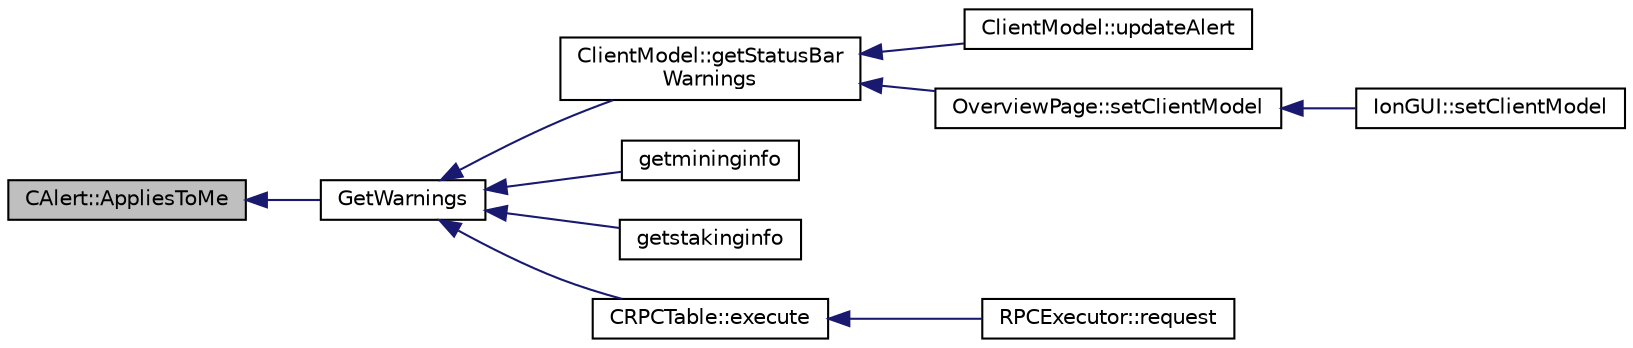 digraph "CAlert::AppliesToMe"
{
  edge [fontname="Helvetica",fontsize="10",labelfontname="Helvetica",labelfontsize="10"];
  node [fontname="Helvetica",fontsize="10",shape=record];
  rankdir="LR";
  Node6 [label="CAlert::AppliesToMe",height=0.2,width=0.4,color="black", fillcolor="grey75", style="filled", fontcolor="black"];
  Node6 -> Node7 [dir="back",color="midnightblue",fontsize="10",style="solid",fontname="Helvetica"];
  Node7 [label="GetWarnings",height=0.2,width=0.4,color="black", fillcolor="white", style="filled",URL="$main_8cpp.html#a70b1d1b79f1c760e65c960713b87b732"];
  Node7 -> Node8 [dir="back",color="midnightblue",fontsize="10",style="solid",fontname="Helvetica"];
  Node8 [label="ClientModel::getStatusBar\lWarnings",height=0.2,width=0.4,color="black", fillcolor="white", style="filled",URL="$class_client_model.html#a16718fa6c90ac5bce0ce1dcbfb3ec95c",tooltip="Return warnings to be displayed in status bar. "];
  Node8 -> Node9 [dir="back",color="midnightblue",fontsize="10",style="solid",fontname="Helvetica"];
  Node9 [label="ClientModel::updateAlert",height=0.2,width=0.4,color="black", fillcolor="white", style="filled",URL="$class_client_model.html#a16758b18ded91ceba202d6023cad4b51"];
  Node8 -> Node10 [dir="back",color="midnightblue",fontsize="10",style="solid",fontname="Helvetica"];
  Node10 [label="OverviewPage::setClientModel",height=0.2,width=0.4,color="black", fillcolor="white", style="filled",URL="$class_overview_page.html#a5d2610ab2b9c58e3b5f67c05f984e097"];
  Node10 -> Node11 [dir="back",color="midnightblue",fontsize="10",style="solid",fontname="Helvetica"];
  Node11 [label="IonGUI::setClientModel",height=0.2,width=0.4,color="black", fillcolor="white", style="filled",URL="$class_ion_g_u_i.html#aee0c583c834ce4f4c598c29db83b0680",tooltip="Set the client model. "];
  Node7 -> Node12 [dir="back",color="midnightblue",fontsize="10",style="solid",fontname="Helvetica"];
  Node12 [label="getmininginfo",height=0.2,width=0.4,color="black", fillcolor="white", style="filled",URL="$rpcmining_8cpp.html#a89c187faff7322c7d15134d13570ca1e"];
  Node7 -> Node13 [dir="back",color="midnightblue",fontsize="10",style="solid",fontname="Helvetica"];
  Node13 [label="getstakinginfo",height=0.2,width=0.4,color="black", fillcolor="white", style="filled",URL="$rpcmining_8cpp.html#aedf628177ea04e0077d9d530963d40d6"];
  Node7 -> Node14 [dir="back",color="midnightblue",fontsize="10",style="solid",fontname="Helvetica"];
  Node14 [label="CRPCTable::execute",height=0.2,width=0.4,color="black", fillcolor="white", style="filled",URL="$class_c_r_p_c_table.html#a18a39759205e739d86a35a1c92243760",tooltip="Execute a method. "];
  Node14 -> Node15 [dir="back",color="midnightblue",fontsize="10",style="solid",fontname="Helvetica"];
  Node15 [label="RPCExecutor::request",height=0.2,width=0.4,color="black", fillcolor="white", style="filled",URL="$class_r_p_c_executor.html#a26e314b5c74eef7a5d310578e1cdb1eb"];
}

